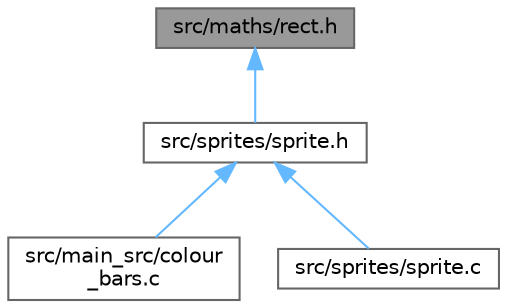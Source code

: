 digraph "src/maths/rect.h"
{
 // LATEX_PDF_SIZE
  bgcolor="transparent";
  edge [fontname=Helvetica,fontsize=10,labelfontname=Helvetica,labelfontsize=10];
  node [fontname=Helvetica,fontsize=10,shape=box,height=0.2,width=0.4];
  Node1 [id="Node000001",label="src/maths/rect.h",height=0.2,width=0.4,color="gray40", fillcolor="grey60", style="filled", fontcolor="black",tooltip=" "];
  Node1 -> Node2 [id="edge4_Node000001_Node000002",dir="back",color="steelblue1",style="solid",tooltip=" "];
  Node2 [id="Node000002",label="src/sprites/sprite.h",height=0.2,width=0.4,color="grey40", fillcolor="white", style="filled",URL="$sprite_8h.html",tooltip=" "];
  Node2 -> Node3 [id="edge5_Node000002_Node000003",dir="back",color="steelblue1",style="solid",tooltip=" "];
  Node3 [id="Node000003",label="src/main_src/colour\l_bars.c",height=0.2,width=0.4,color="grey40", fillcolor="white", style="filled",URL="$colour__bars_8c.html",tooltip=" "];
  Node2 -> Node4 [id="edge6_Node000002_Node000004",dir="back",color="steelblue1",style="solid",tooltip=" "];
  Node4 [id="Node000004",label="src/sprites/sprite.c",height=0.2,width=0.4,color="grey40", fillcolor="white", style="filled",URL="$sprite_8c.html",tooltip=" "];
}
